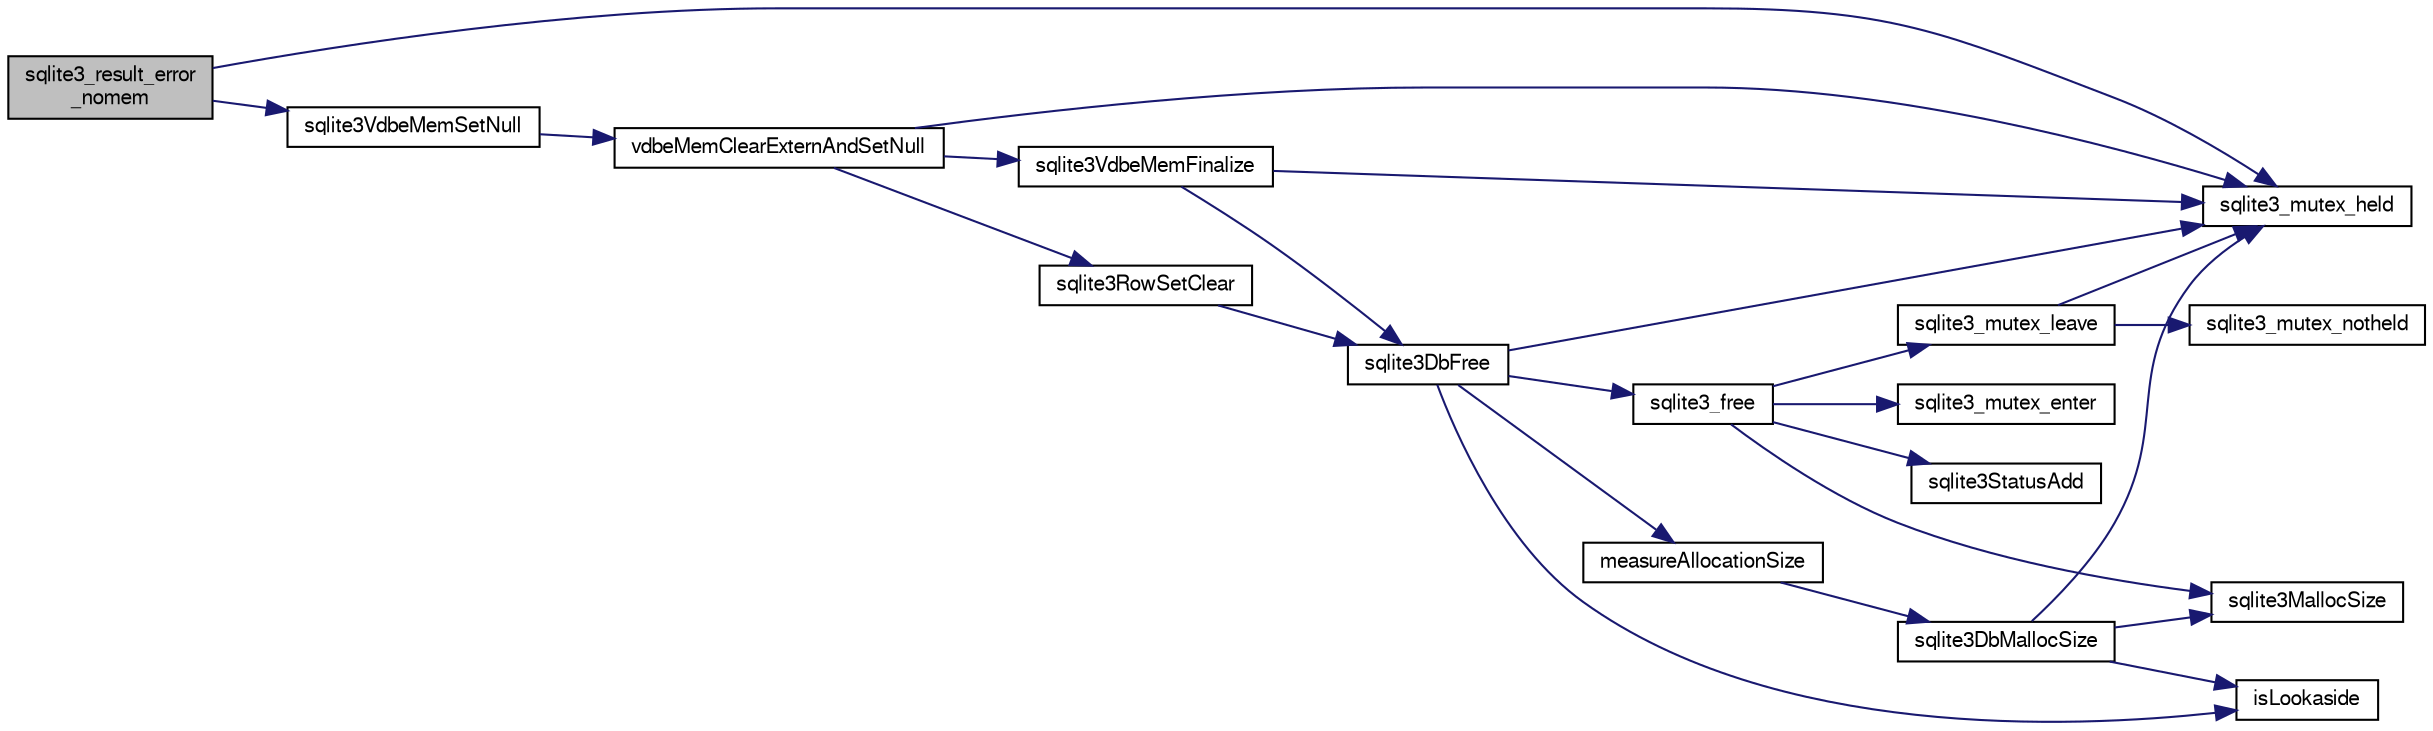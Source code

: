 digraph "sqlite3_result_error_nomem"
{
  edge [fontname="FreeSans",fontsize="10",labelfontname="FreeSans",labelfontsize="10"];
  node [fontname="FreeSans",fontsize="10",shape=record];
  rankdir="LR";
  Node371930 [label="sqlite3_result_error\l_nomem",height=0.2,width=0.4,color="black", fillcolor="grey75", style="filled", fontcolor="black"];
  Node371930 -> Node371931 [color="midnightblue",fontsize="10",style="solid",fontname="FreeSans"];
  Node371931 [label="sqlite3_mutex_held",height=0.2,width=0.4,color="black", fillcolor="white", style="filled",URL="$sqlite3_8c.html#acf77da68932b6bc163c5e68547ecc3e7"];
  Node371930 -> Node371932 [color="midnightblue",fontsize="10",style="solid",fontname="FreeSans"];
  Node371932 [label="sqlite3VdbeMemSetNull",height=0.2,width=0.4,color="black", fillcolor="white", style="filled",URL="$sqlite3_8c.html#ae01092c23aebaf8a3ebdf3954609b410"];
  Node371932 -> Node371933 [color="midnightblue",fontsize="10",style="solid",fontname="FreeSans"];
  Node371933 [label="vdbeMemClearExternAndSetNull",height=0.2,width=0.4,color="black", fillcolor="white", style="filled",URL="$sqlite3_8c.html#a29c41a360fb0e86b817777daf061230c"];
  Node371933 -> Node371931 [color="midnightblue",fontsize="10",style="solid",fontname="FreeSans"];
  Node371933 -> Node371934 [color="midnightblue",fontsize="10",style="solid",fontname="FreeSans"];
  Node371934 [label="sqlite3VdbeMemFinalize",height=0.2,width=0.4,color="black", fillcolor="white", style="filled",URL="$sqlite3_8c.html#a2568220f48ddef81b1c43e401042d9d2"];
  Node371934 -> Node371931 [color="midnightblue",fontsize="10",style="solid",fontname="FreeSans"];
  Node371934 -> Node371935 [color="midnightblue",fontsize="10",style="solid",fontname="FreeSans"];
  Node371935 [label="sqlite3DbFree",height=0.2,width=0.4,color="black", fillcolor="white", style="filled",URL="$sqlite3_8c.html#ac70ab821a6607b4a1b909582dc37a069"];
  Node371935 -> Node371931 [color="midnightblue",fontsize="10",style="solid",fontname="FreeSans"];
  Node371935 -> Node371936 [color="midnightblue",fontsize="10",style="solid",fontname="FreeSans"];
  Node371936 [label="measureAllocationSize",height=0.2,width=0.4,color="black", fillcolor="white", style="filled",URL="$sqlite3_8c.html#a45731e644a22fdb756e2b6337224217a"];
  Node371936 -> Node371937 [color="midnightblue",fontsize="10",style="solid",fontname="FreeSans"];
  Node371937 [label="sqlite3DbMallocSize",height=0.2,width=0.4,color="black", fillcolor="white", style="filled",URL="$sqlite3_8c.html#aa397e5a8a03495203a0767abf0a71f86"];
  Node371937 -> Node371938 [color="midnightblue",fontsize="10",style="solid",fontname="FreeSans"];
  Node371938 [label="sqlite3MallocSize",height=0.2,width=0.4,color="black", fillcolor="white", style="filled",URL="$sqlite3_8c.html#acf5d2a5f35270bafb050bd2def576955"];
  Node371937 -> Node371931 [color="midnightblue",fontsize="10",style="solid",fontname="FreeSans"];
  Node371937 -> Node371939 [color="midnightblue",fontsize="10",style="solid",fontname="FreeSans"];
  Node371939 [label="isLookaside",height=0.2,width=0.4,color="black", fillcolor="white", style="filled",URL="$sqlite3_8c.html#a770fa05ff9717b75e16f4d968a77b897"];
  Node371935 -> Node371939 [color="midnightblue",fontsize="10",style="solid",fontname="FreeSans"];
  Node371935 -> Node371940 [color="midnightblue",fontsize="10",style="solid",fontname="FreeSans"];
  Node371940 [label="sqlite3_free",height=0.2,width=0.4,color="black", fillcolor="white", style="filled",URL="$sqlite3_8c.html#a6552349e36a8a691af5487999ab09519"];
  Node371940 -> Node371941 [color="midnightblue",fontsize="10",style="solid",fontname="FreeSans"];
  Node371941 [label="sqlite3_mutex_enter",height=0.2,width=0.4,color="black", fillcolor="white", style="filled",URL="$sqlite3_8c.html#a1c12cde690bd89f104de5cbad12a6bf5"];
  Node371940 -> Node371942 [color="midnightblue",fontsize="10",style="solid",fontname="FreeSans"];
  Node371942 [label="sqlite3StatusAdd",height=0.2,width=0.4,color="black", fillcolor="white", style="filled",URL="$sqlite3_8c.html#afa029f93586aeab4cc85360905dae9cd"];
  Node371940 -> Node371938 [color="midnightblue",fontsize="10",style="solid",fontname="FreeSans"];
  Node371940 -> Node371943 [color="midnightblue",fontsize="10",style="solid",fontname="FreeSans"];
  Node371943 [label="sqlite3_mutex_leave",height=0.2,width=0.4,color="black", fillcolor="white", style="filled",URL="$sqlite3_8c.html#a5838d235601dbd3c1fa993555c6bcc93"];
  Node371943 -> Node371931 [color="midnightblue",fontsize="10",style="solid",fontname="FreeSans"];
  Node371943 -> Node371944 [color="midnightblue",fontsize="10",style="solid",fontname="FreeSans"];
  Node371944 [label="sqlite3_mutex_notheld",height=0.2,width=0.4,color="black", fillcolor="white", style="filled",URL="$sqlite3_8c.html#a83967c837c1c000d3b5adcfaa688f5dc"];
  Node371933 -> Node371945 [color="midnightblue",fontsize="10",style="solid",fontname="FreeSans"];
  Node371945 [label="sqlite3RowSetClear",height=0.2,width=0.4,color="black", fillcolor="white", style="filled",URL="$sqlite3_8c.html#ae153de0cd969511a607e26deeca80342"];
  Node371945 -> Node371935 [color="midnightblue",fontsize="10",style="solid",fontname="FreeSans"];
}
